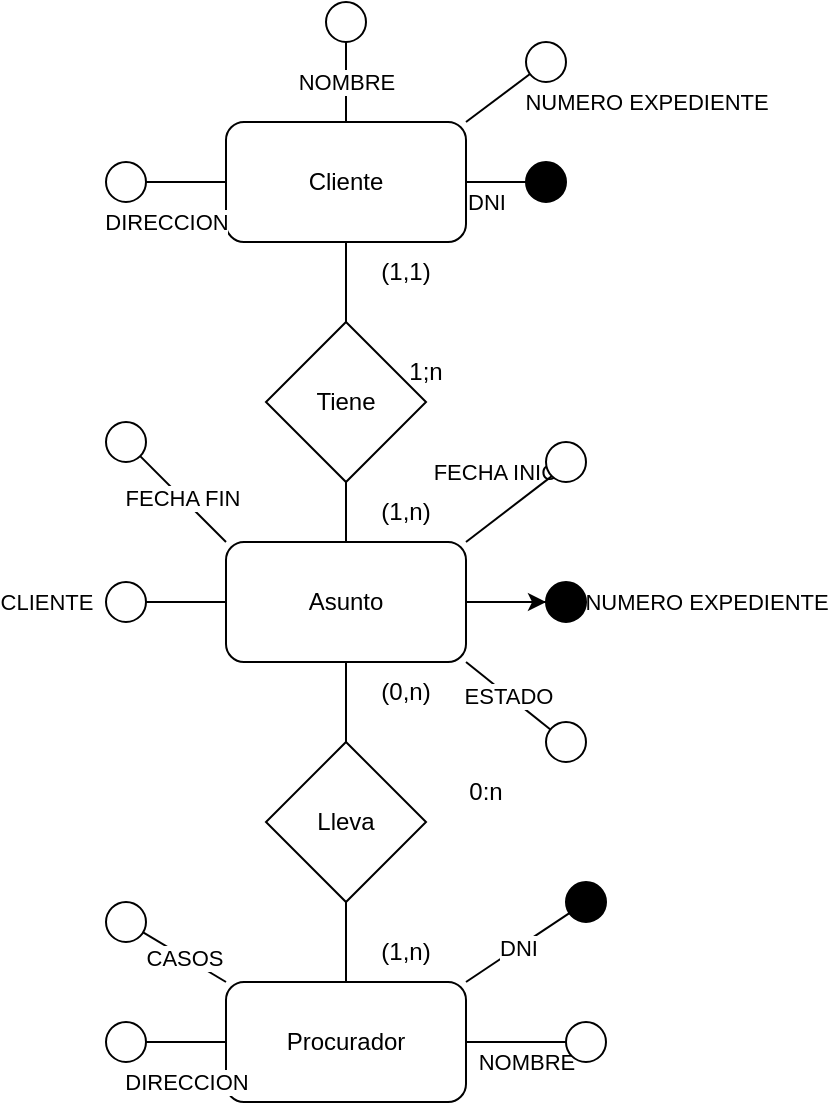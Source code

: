 <mxfile version="24.2.8" type="github" pages="3">
  <diagram id="C5RBs43oDa-KdzZeNtuy" name="Page-1">
    <mxGraphModel dx="1066" dy="656" grid="1" gridSize="10" guides="1" tooltips="1" connect="1" arrows="1" fold="1" page="1" pageScale="1" pageWidth="827" pageHeight="1169" math="0" shadow="0">
      <root>
        <mxCell id="WIyWlLk6GJQsqaUBKTNV-0" />
        <mxCell id="WIyWlLk6GJQsqaUBKTNV-1" parent="WIyWlLk6GJQsqaUBKTNV-0" />
        <mxCell id="yyXQiP9nQJz6_pUHy11R-0" value="Cliente" style="rounded=1;whiteSpace=wrap;html=1;" vertex="1" parent="WIyWlLk6GJQsqaUBKTNV-1">
          <mxGeometry x="160" y="110" width="120" height="60" as="geometry" />
        </mxCell>
        <mxCell id="yyXQiP9nQJz6_pUHy11R-1" value="Procurador" style="rounded=1;whiteSpace=wrap;html=1;" vertex="1" parent="WIyWlLk6GJQsqaUBKTNV-1">
          <mxGeometry x="160" y="540" width="120" height="60" as="geometry" />
        </mxCell>
        <mxCell id="yyXQiP9nQJz6_pUHy11R-36" value="" style="edgeStyle=orthogonalEdgeStyle;rounded=0;orthogonalLoop=1;jettySize=auto;html=1;" edge="1" parent="WIyWlLk6GJQsqaUBKTNV-1" source="yyXQiP9nQJz6_pUHy11R-2" target="yyXQiP9nQJz6_pUHy11R-31">
          <mxGeometry relative="1" as="geometry" />
        </mxCell>
        <mxCell id="yyXQiP9nQJz6_pUHy11R-2" value="Asunto" style="rounded=1;whiteSpace=wrap;html=1;" vertex="1" parent="WIyWlLk6GJQsqaUBKTNV-1">
          <mxGeometry x="160" y="320" width="120" height="60" as="geometry" />
        </mxCell>
        <mxCell id="yyXQiP9nQJz6_pUHy11R-3" value="Tiene" style="rhombus;whiteSpace=wrap;html=1;" vertex="1" parent="WIyWlLk6GJQsqaUBKTNV-1">
          <mxGeometry x="180" y="210" width="80" height="80" as="geometry" />
        </mxCell>
        <mxCell id="yyXQiP9nQJz6_pUHy11R-4" value="Lleva" style="rhombus;whiteSpace=wrap;html=1;" vertex="1" parent="WIyWlLk6GJQsqaUBKTNV-1">
          <mxGeometry x="180" y="420" width="80" height="80" as="geometry" />
        </mxCell>
        <mxCell id="yyXQiP9nQJz6_pUHy11R-5" value="" style="endArrow=none;html=1;rounded=0;exitX=0.5;exitY=0;exitDx=0;exitDy=0;entryX=0.5;entryY=1;entryDx=0;entryDy=0;" edge="1" parent="WIyWlLk6GJQsqaUBKTNV-1" source="yyXQiP9nQJz6_pUHy11R-2" target="yyXQiP9nQJz6_pUHy11R-3">
          <mxGeometry width="50" height="50" relative="1" as="geometry">
            <mxPoint x="370" y="410" as="sourcePoint" />
            <mxPoint x="420" y="360" as="targetPoint" />
          </mxGeometry>
        </mxCell>
        <mxCell id="yyXQiP9nQJz6_pUHy11R-12" value="" style="endArrow=none;html=1;rounded=0;exitX=0.5;exitY=0;exitDx=0;exitDy=0;entryX=0.5;entryY=1;entryDx=0;entryDy=0;" edge="1" parent="WIyWlLk6GJQsqaUBKTNV-1" source="yyXQiP9nQJz6_pUHy11R-1" target="yyXQiP9nQJz6_pUHy11R-4">
          <mxGeometry width="50" height="50" relative="1" as="geometry">
            <mxPoint x="350" y="380" as="sourcePoint" />
            <mxPoint x="400" y="330" as="targetPoint" />
          </mxGeometry>
        </mxCell>
        <mxCell id="yyXQiP9nQJz6_pUHy11R-13" value="" style="endArrow=none;html=1;rounded=0;exitX=0.5;exitY=0;exitDx=0;exitDy=0;entryX=0.5;entryY=1;entryDx=0;entryDy=0;" edge="1" parent="WIyWlLk6GJQsqaUBKTNV-1" source="yyXQiP9nQJz6_pUHy11R-4" target="yyXQiP9nQJz6_pUHy11R-2">
          <mxGeometry width="50" height="50" relative="1" as="geometry">
            <mxPoint x="350" y="380" as="sourcePoint" />
            <mxPoint x="400" y="330" as="targetPoint" />
          </mxGeometry>
        </mxCell>
        <mxCell id="yyXQiP9nQJz6_pUHy11R-14" value="" style="endArrow=none;html=1;rounded=0;exitX=0.5;exitY=0;exitDx=0;exitDy=0;entryX=0.5;entryY=1;entryDx=0;entryDy=0;" edge="1" parent="WIyWlLk6GJQsqaUBKTNV-1" source="yyXQiP9nQJz6_pUHy11R-3" target="yyXQiP9nQJz6_pUHy11R-0">
          <mxGeometry width="50" height="50" relative="1" as="geometry">
            <mxPoint x="350" y="380" as="sourcePoint" />
            <mxPoint x="400" y="330" as="targetPoint" />
          </mxGeometry>
        </mxCell>
        <mxCell id="yyXQiP9nQJz6_pUHy11R-15" value="" style="endArrow=none;html=1;rounded=0;exitX=1;exitY=0.5;exitDx=0;exitDy=0;" edge="1" parent="WIyWlLk6GJQsqaUBKTNV-1" source="yyXQiP9nQJz6_pUHy11R-17">
          <mxGeometry width="50" height="50" relative="1" as="geometry">
            <mxPoint x="350" y="380" as="sourcePoint" />
            <mxPoint x="320" y="140" as="targetPoint" />
          </mxGeometry>
        </mxCell>
        <mxCell id="yyXQiP9nQJz6_pUHy11R-16" value="NOMBRE" style="endArrow=none;html=1;rounded=0;exitX=0.5;exitY=0;exitDx=0;exitDy=0;" edge="1" parent="WIyWlLk6GJQsqaUBKTNV-1" source="yyXQiP9nQJz6_pUHy11R-0">
          <mxGeometry width="50" height="50" relative="1" as="geometry">
            <mxPoint x="350" y="150" as="sourcePoint" />
            <mxPoint x="220" y="70" as="targetPoint" />
          </mxGeometry>
        </mxCell>
        <mxCell id="yyXQiP9nQJz6_pUHy11R-18" value="DNI" style="endArrow=none;html=1;rounded=0;exitX=1;exitY=0.5;exitDx=0;exitDy=0;" edge="1" parent="WIyWlLk6GJQsqaUBKTNV-1" source="yyXQiP9nQJz6_pUHy11R-0" target="yyXQiP9nQJz6_pUHy11R-17">
          <mxGeometry x="-0.333" y="-10" width="50" height="50" relative="1" as="geometry">
            <mxPoint x="280" y="140" as="sourcePoint" />
            <mxPoint x="320" y="140" as="targetPoint" />
            <mxPoint as="offset" />
          </mxGeometry>
        </mxCell>
        <mxCell id="yyXQiP9nQJz6_pUHy11R-17" value="" style="ellipse;whiteSpace=wrap;html=1;fillColor=#000000;" vertex="1" parent="WIyWlLk6GJQsqaUBKTNV-1">
          <mxGeometry x="310" y="130" width="20" height="20" as="geometry" />
        </mxCell>
        <mxCell id="yyXQiP9nQJz6_pUHy11R-22" value="" style="ellipse;whiteSpace=wrap;html=1;aspect=fixed;" vertex="1" parent="WIyWlLk6GJQsqaUBKTNV-1">
          <mxGeometry x="210" y="50" width="20" height="20" as="geometry" />
        </mxCell>
        <mxCell id="yyXQiP9nQJz6_pUHy11R-23" value="DIRECCION" style="endArrow=none;html=1;rounded=0;exitX=0;exitY=0.5;exitDx=0;exitDy=0;" edge="1" parent="WIyWlLk6GJQsqaUBKTNV-1" source="yyXQiP9nQJz6_pUHy11R-0">
          <mxGeometry x="0.5" y="20" width="50" height="50" relative="1" as="geometry">
            <mxPoint x="350" y="150" as="sourcePoint" />
            <mxPoint x="120" y="140" as="targetPoint" />
            <mxPoint as="offset" />
          </mxGeometry>
        </mxCell>
        <mxCell id="yyXQiP9nQJz6_pUHy11R-24" value="" style="ellipse;whiteSpace=wrap;html=1;aspect=fixed;" vertex="1" parent="WIyWlLk6GJQsqaUBKTNV-1">
          <mxGeometry x="100" y="130" width="20" height="20" as="geometry" />
        </mxCell>
        <mxCell id="yyXQiP9nQJz6_pUHy11R-26" value="NUMERO EXPEDIENTE" style="endArrow=none;html=1;rounded=0;exitX=1;exitY=0;exitDx=0;exitDy=0;" edge="1" parent="WIyWlLk6GJQsqaUBKTNV-1" source="yyXQiP9nQJz6_pUHy11R-0">
          <mxGeometry x="1" y="-54" width="50" height="50" relative="1" as="geometry">
            <mxPoint x="350" y="150" as="sourcePoint" />
            <mxPoint x="320" y="80" as="targetPoint" />
            <mxPoint x="18" y="-23" as="offset" />
          </mxGeometry>
        </mxCell>
        <mxCell id="yyXQiP9nQJz6_pUHy11R-27" value="" style="ellipse;whiteSpace=wrap;html=1;aspect=fixed;" vertex="1" parent="WIyWlLk6GJQsqaUBKTNV-1">
          <mxGeometry x="310" y="70" width="20" height="20" as="geometry" />
        </mxCell>
        <mxCell id="yyXQiP9nQJz6_pUHy11R-30" value="NUMERO EXPEDIENTE" style="endArrow=none;html=1;rounded=0;exitX=1;exitY=0.5;exitDx=0;exitDy=0;" edge="1" parent="WIyWlLk6GJQsqaUBKTNV-1" source="yyXQiP9nQJz6_pUHy11R-2">
          <mxGeometry x="1" y="80" width="50" height="50" relative="1" as="geometry">
            <mxPoint x="350" y="400" as="sourcePoint" />
            <mxPoint x="320" y="350" as="targetPoint" />
            <mxPoint x="80" y="80" as="offset" />
          </mxGeometry>
        </mxCell>
        <mxCell id="yyXQiP9nQJz6_pUHy11R-31" value="" style="ellipse;whiteSpace=wrap;html=1;aspect=fixed;fillColor=#000000;" vertex="1" parent="WIyWlLk6GJQsqaUBKTNV-1">
          <mxGeometry x="320" y="340" width="20" height="20" as="geometry" />
        </mxCell>
        <mxCell id="yyXQiP9nQJz6_pUHy11R-35" value="CLIENTE" style="endArrow=none;html=1;rounded=0;exitX=0;exitY=0.5;exitDx=0;exitDy=0;" edge="1" parent="WIyWlLk6GJQsqaUBKTNV-1" source="yyXQiP9nQJz6_pUHy11R-2">
          <mxGeometry x="1" y="50" width="50" height="50" relative="1" as="geometry">
            <mxPoint x="350" y="420" as="sourcePoint" />
            <mxPoint x="120" y="350" as="targetPoint" />
            <mxPoint x="-50" y="-50" as="offset" />
          </mxGeometry>
        </mxCell>
        <mxCell id="yyXQiP9nQJz6_pUHy11R-37" value="" style="ellipse;whiteSpace=wrap;html=1;aspect=fixed;" vertex="1" parent="WIyWlLk6GJQsqaUBKTNV-1">
          <mxGeometry x="100" y="340" width="20" height="20" as="geometry" />
        </mxCell>
        <mxCell id="yyXQiP9nQJz6_pUHy11R-38" value="FECHA INICIO" style="endArrow=none;html=1;rounded=0;exitX=1;exitY=0;exitDx=0;exitDy=0;" edge="1" parent="WIyWlLk6GJQsqaUBKTNV-1" source="yyXQiP9nQJz6_pUHy11R-46">
          <mxGeometry width="50" height="50" relative="1" as="geometry">
            <mxPoint x="350" y="410" as="sourcePoint" />
            <mxPoint x="320" y="280" as="targetPoint" />
          </mxGeometry>
        </mxCell>
        <mxCell id="yyXQiP9nQJz6_pUHy11R-39" value="" style="ellipse;whiteSpace=wrap;html=1;aspect=fixed;" vertex="1" parent="WIyWlLk6GJQsqaUBKTNV-1">
          <mxGeometry x="320" y="270" width="20" height="20" as="geometry" />
        </mxCell>
        <mxCell id="yyXQiP9nQJz6_pUHy11R-40" value="FECHA FIN" style="endArrow=none;html=1;rounded=0;exitX=0;exitY=0;exitDx=0;exitDy=0;" edge="1" parent="WIyWlLk6GJQsqaUBKTNV-1" source="yyXQiP9nQJz6_pUHy11R-2" target="yyXQiP9nQJz6_pUHy11R-41">
          <mxGeometry width="50" height="50" relative="1" as="geometry">
            <mxPoint x="350" y="410" as="sourcePoint" />
            <mxPoint x="120" y="280" as="targetPoint" />
          </mxGeometry>
        </mxCell>
        <mxCell id="yyXQiP9nQJz6_pUHy11R-41" value="" style="ellipse;whiteSpace=wrap;html=1;aspect=fixed;" vertex="1" parent="WIyWlLk6GJQsqaUBKTNV-1">
          <mxGeometry x="100" y="260" width="20" height="20" as="geometry" />
        </mxCell>
        <mxCell id="yyXQiP9nQJz6_pUHy11R-43" value="ESTADO" style="endArrow=none;html=1;rounded=0;exitX=1;exitY=1;exitDx=0;exitDy=0;" edge="1" parent="WIyWlLk6GJQsqaUBKTNV-1" source="yyXQiP9nQJz6_pUHy11R-2" target="yyXQiP9nQJz6_pUHy11R-44">
          <mxGeometry width="50" height="50" relative="1" as="geometry">
            <mxPoint x="350" y="410" as="sourcePoint" />
            <mxPoint x="320" y="410" as="targetPoint" />
          </mxGeometry>
        </mxCell>
        <mxCell id="yyXQiP9nQJz6_pUHy11R-44" value="" style="ellipse;whiteSpace=wrap;html=1;aspect=fixed;" vertex="1" parent="WIyWlLk6GJQsqaUBKTNV-1">
          <mxGeometry x="320" y="410" width="20" height="20" as="geometry" />
        </mxCell>
        <mxCell id="yyXQiP9nQJz6_pUHy11R-45" value="(1,1)" style="text;html=1;align=center;verticalAlign=middle;whiteSpace=wrap;rounded=0;" vertex="1" parent="WIyWlLk6GJQsqaUBKTNV-1">
          <mxGeometry x="220" y="170" width="60" height="30" as="geometry" />
        </mxCell>
        <mxCell id="yyXQiP9nQJz6_pUHy11R-47" value="" style="endArrow=none;html=1;rounded=0;exitX=1;exitY=0;exitDx=0;exitDy=0;" edge="1" parent="WIyWlLk6GJQsqaUBKTNV-1" source="yyXQiP9nQJz6_pUHy11R-2" target="yyXQiP9nQJz6_pUHy11R-46">
          <mxGeometry width="50" height="50" relative="1" as="geometry">
            <mxPoint x="280" y="320" as="sourcePoint" />
            <mxPoint x="320" y="280" as="targetPoint" />
          </mxGeometry>
        </mxCell>
        <mxCell id="yyXQiP9nQJz6_pUHy11R-46" value="(1,n)" style="text;html=1;align=center;verticalAlign=middle;whiteSpace=wrap;rounded=0;" vertex="1" parent="WIyWlLk6GJQsqaUBKTNV-1">
          <mxGeometry x="220" y="290" width="60" height="30" as="geometry" />
        </mxCell>
        <mxCell id="yyXQiP9nQJz6_pUHy11R-48" value="1;n" style="text;html=1;align=center;verticalAlign=middle;whiteSpace=wrap;rounded=0;" vertex="1" parent="WIyWlLk6GJQsqaUBKTNV-1">
          <mxGeometry x="230" y="220" width="60" height="30" as="geometry" />
        </mxCell>
        <mxCell id="yyXQiP9nQJz6_pUHy11R-49" value="(1,n)" style="text;html=1;align=center;verticalAlign=middle;whiteSpace=wrap;rounded=0;" vertex="1" parent="WIyWlLk6GJQsqaUBKTNV-1">
          <mxGeometry x="220" y="510" width="60" height="30" as="geometry" />
        </mxCell>
        <mxCell id="yyXQiP9nQJz6_pUHy11R-50" value="(0,n)" style="text;html=1;align=center;verticalAlign=middle;whiteSpace=wrap;rounded=0;" vertex="1" parent="WIyWlLk6GJQsqaUBKTNV-1">
          <mxGeometry x="220" y="380" width="60" height="30" as="geometry" />
        </mxCell>
        <mxCell id="yyXQiP9nQJz6_pUHy11R-51" value="0:n" style="text;html=1;align=center;verticalAlign=middle;whiteSpace=wrap;rounded=0;" vertex="1" parent="WIyWlLk6GJQsqaUBKTNV-1">
          <mxGeometry x="260" y="430" width="60" height="30" as="geometry" />
        </mxCell>
        <mxCell id="yyXQiP9nQJz6_pUHy11R-52" value="DNI" style="endArrow=none;html=1;rounded=0;exitX=1;exitY=1;exitDx=0;exitDy=0;" edge="1" parent="WIyWlLk6GJQsqaUBKTNV-1" source="yyXQiP9nQJz6_pUHy11R-49" target="yyXQiP9nQJz6_pUHy11R-53">
          <mxGeometry width="50" height="50" relative="1" as="geometry">
            <mxPoint x="350" y="410" as="sourcePoint" />
            <mxPoint x="320" y="520" as="targetPoint" />
          </mxGeometry>
        </mxCell>
        <mxCell id="yyXQiP9nQJz6_pUHy11R-53" value="" style="ellipse;whiteSpace=wrap;html=1;aspect=fixed;fillColor=#000000;" vertex="1" parent="WIyWlLk6GJQsqaUBKTNV-1">
          <mxGeometry x="330" y="490" width="20" height="20" as="geometry" />
        </mxCell>
        <mxCell id="yyXQiP9nQJz6_pUHy11R-54" value="NOMBRE" style="endArrow=none;html=1;rounded=0;exitX=1;exitY=0.5;exitDx=0;exitDy=0;" edge="1" parent="WIyWlLk6GJQsqaUBKTNV-1" source="yyXQiP9nQJz6_pUHy11R-1" target="yyXQiP9nQJz6_pUHy11R-55">
          <mxGeometry x="0.2" y="-10" width="50" height="50" relative="1" as="geometry">
            <mxPoint x="350" y="410" as="sourcePoint" />
            <mxPoint x="340" y="570" as="targetPoint" />
            <mxPoint as="offset" />
          </mxGeometry>
        </mxCell>
        <mxCell id="yyXQiP9nQJz6_pUHy11R-55" value="" style="ellipse;whiteSpace=wrap;html=1;aspect=fixed;" vertex="1" parent="WIyWlLk6GJQsqaUBKTNV-1">
          <mxGeometry x="330" y="560" width="20" height="20" as="geometry" />
        </mxCell>
        <mxCell id="yyXQiP9nQJz6_pUHy11R-56" value="CASOS" style="endArrow=none;html=1;rounded=0;exitX=0;exitY=0;exitDx=0;exitDy=0;" edge="1" parent="WIyWlLk6GJQsqaUBKTNV-1" source="yyXQiP9nQJz6_pUHy11R-1" target="yyXQiP9nQJz6_pUHy11R-57">
          <mxGeometry width="50" height="50" relative="1" as="geometry">
            <mxPoint x="350" y="410" as="sourcePoint" />
            <mxPoint x="120" y="520" as="targetPoint" />
          </mxGeometry>
        </mxCell>
        <mxCell id="yyXQiP9nQJz6_pUHy11R-57" value="" style="ellipse;whiteSpace=wrap;html=1;aspect=fixed;" vertex="1" parent="WIyWlLk6GJQsqaUBKTNV-1">
          <mxGeometry x="100" y="500" width="20" height="20" as="geometry" />
        </mxCell>
        <mxCell id="yyXQiP9nQJz6_pUHy11R-58" value="DIRECCION" style="endArrow=none;html=1;rounded=0;exitX=0;exitY=0.5;exitDx=0;exitDy=0;" edge="1" parent="WIyWlLk6GJQsqaUBKTNV-1" source="yyXQiP9nQJz6_pUHy11R-1" target="yyXQiP9nQJz6_pUHy11R-59">
          <mxGeometry y="20" width="50" height="50" relative="1" as="geometry">
            <mxPoint x="350" y="410" as="sourcePoint" />
            <mxPoint x="120" y="570" as="targetPoint" />
            <mxPoint as="offset" />
          </mxGeometry>
        </mxCell>
        <mxCell id="yyXQiP9nQJz6_pUHy11R-59" value="" style="ellipse;whiteSpace=wrap;html=1;aspect=fixed;" vertex="1" parent="WIyWlLk6GJQsqaUBKTNV-1">
          <mxGeometry x="100" y="560" width="20" height="20" as="geometry" />
        </mxCell>
        <mxCell id="yyXQiP9nQJz6_pUHy11R-60" value="" style="endArrow=none;html=1;rounded=0;exitX=1;exitY=0;exitDx=0;exitDy=0;entryX=0;entryY=1;entryDx=0;entryDy=0;" edge="1" parent="WIyWlLk6GJQsqaUBKTNV-1" source="yyXQiP9nQJz6_pUHy11R-2" target="yyXQiP9nQJz6_pUHy11R-39">
          <mxGeometry width="50" height="50" relative="1" as="geometry">
            <mxPoint x="350" y="410" as="sourcePoint" />
            <mxPoint x="400" y="360" as="targetPoint" />
          </mxGeometry>
        </mxCell>
      </root>
    </mxGraphModel>
  </diagram>
  <diagram id="sv9_62GHuOlJ3HmKLYeH" name="Page-2">
    <mxGraphModel dx="1596" dy="459" grid="1" gridSize="10" guides="1" tooltips="1" connect="1" arrows="1" fold="1" page="1" pageScale="1" pageWidth="850" pageHeight="1100" math="0" shadow="0">
      <root>
        <mxCell id="0" />
        <mxCell id="1" parent="0" />
        <mxCell id="R4gvloyoHYtrTLPY7JpB-6" value="" style="edgeStyle=orthogonalEdgeStyle;rounded=0;orthogonalLoop=1;jettySize=auto;html=1;" edge="1" parent="1" target="R4gvloyoHYtrTLPY7JpB-4">
          <mxGeometry relative="1" as="geometry">
            <mxPoint x="180" y="188" as="sourcePoint" />
          </mxGeometry>
        </mxCell>
        <mxCell id="R4gvloyoHYtrTLPY7JpB-1" value="ZOO" style="rounded=1;whiteSpace=wrap;html=1;" vertex="1" parent="1">
          <mxGeometry x="120" y="130" width="120" height="60" as="geometry" />
        </mxCell>
        <mxCell id="R4gvloyoHYtrTLPY7JpB-8" value="" style="edgeStyle=orthogonalEdgeStyle;rounded=0;orthogonalLoop=1;jettySize=auto;html=1;" edge="1" parent="1" source="R4gvloyoHYtrTLPY7JpB-2" target="R4gvloyoHYtrTLPY7JpB-5">
          <mxGeometry relative="1" as="geometry" />
        </mxCell>
        <mxCell id="R4gvloyoHYtrTLPY7JpB-2" value="ANIMALES" style="rounded=1;whiteSpace=wrap;html=1;" vertex="1" parent="1">
          <mxGeometry x="120" y="408" width="120" height="60" as="geometry" />
        </mxCell>
        <mxCell id="R4gvloyoHYtrTLPY7JpB-3" value="ESPECIES" style="rounded=1;whiteSpace=wrap;html=1;" vertex="1" parent="1">
          <mxGeometry x="120" y="690" width="120" height="60" as="geometry" />
        </mxCell>
        <mxCell id="R4gvloyoHYtrTLPY7JpB-7" value="" style="edgeStyle=orthogonalEdgeStyle;rounded=0;orthogonalLoop=1;jettySize=auto;html=1;" edge="1" parent="1" source="R4gvloyoHYtrTLPY7JpB-4" target="R4gvloyoHYtrTLPY7JpB-2">
          <mxGeometry relative="1" as="geometry" />
        </mxCell>
        <mxCell id="R4gvloyoHYtrTLPY7JpB-4" value="ALBERGA" style="rhombus;whiteSpace=wrap;html=1;" vertex="1" parent="1">
          <mxGeometry x="140" y="258" width="80" height="80" as="geometry" />
        </mxCell>
        <mxCell id="R4gvloyoHYtrTLPY7JpB-9" value="" style="edgeStyle=orthogonalEdgeStyle;rounded=0;orthogonalLoop=1;jettySize=auto;html=1;" edge="1" parent="1" source="R4gvloyoHYtrTLPY7JpB-5">
          <mxGeometry relative="1" as="geometry">
            <mxPoint x="180" y="688" as="targetPoint" />
          </mxGeometry>
        </mxCell>
        <mxCell id="R4gvloyoHYtrTLPY7JpB-5" value="PERTENECEN" style="rhombus;whiteSpace=wrap;html=1;fontSize=10;" vertex="1" parent="1">
          <mxGeometry x="140" y="538" width="80" height="80" as="geometry" />
        </mxCell>
        <mxCell id="R4gvloyoHYtrTLPY7JpB-10" value="NOMBRE" style="endArrow=none;html=1;rounded=0;exitX=1;exitY=0;exitDx=0;exitDy=0;" edge="1" parent="1" source="R4gvloyoHYtrTLPY7JpB-1" target="R4gvloyoHYtrTLPY7JpB-11">
          <mxGeometry width="50" height="50" relative="1" as="geometry">
            <mxPoint x="350" y="230" as="sourcePoint" />
            <mxPoint x="280" y="90" as="targetPoint" />
          </mxGeometry>
        </mxCell>
        <mxCell id="R4gvloyoHYtrTLPY7JpB-11" value="" style="ellipse;whiteSpace=wrap;html=1;aspect=fixed;fillColor=#000000;" vertex="1" parent="1">
          <mxGeometry x="300" y="70" width="20" height="20" as="geometry" />
        </mxCell>
        <mxCell id="R4gvloyoHYtrTLPY7JpB-12" value="CIUDAD" style="endArrow=none;html=1;rounded=0;exitX=1;exitY=0.5;exitDx=0;exitDy=0;" edge="1" parent="1" source="R4gvloyoHYtrTLPY7JpB-1" target="R4gvloyoHYtrTLPY7JpB-13">
          <mxGeometry x="1" y="39" width="50" height="50" relative="1" as="geometry">
            <mxPoint x="350" y="230" as="sourcePoint" />
            <mxPoint x="300" y="160" as="targetPoint" />
            <mxPoint x="39" y="39" as="offset" />
          </mxGeometry>
        </mxCell>
        <mxCell id="R4gvloyoHYtrTLPY7JpB-13" value="" style="ellipse;whiteSpace=wrap;html=1;aspect=fixed;" vertex="1" parent="1">
          <mxGeometry x="281" y="150" width="20" height="20" as="geometry" />
        </mxCell>
        <mxCell id="R4gvloyoHYtrTLPY7JpB-14" value="PAIS" style="endArrow=none;html=1;rounded=0;exitX=0.5;exitY=0;exitDx=0;exitDy=0;" edge="1" parent="1" source="R4gvloyoHYtrTLPY7JpB-1" target="R4gvloyoHYtrTLPY7JpB-15">
          <mxGeometry width="50" height="50" relative="1" as="geometry">
            <mxPoint x="350" y="230" as="sourcePoint" />
            <mxPoint x="180" y="60" as="targetPoint" />
          </mxGeometry>
        </mxCell>
        <mxCell id="R4gvloyoHYtrTLPY7JpB-15" value="" style="ellipse;whiteSpace=wrap;html=1;aspect=fixed;" vertex="1" parent="1">
          <mxGeometry x="170" y="70" width="20" height="20" as="geometry" />
        </mxCell>
        <mxCell id="R4gvloyoHYtrTLPY7JpB-16" value="TAMAÑO m2" style="endArrow=none;html=1;rounded=0;exitX=0;exitY=0;exitDx=0;exitDy=0;" edge="1" parent="1" source="R4gvloyoHYtrTLPY7JpB-1" target="R4gvloyoHYtrTLPY7JpB-17">
          <mxGeometry width="50" height="50" relative="1" as="geometry">
            <mxPoint x="350" y="230" as="sourcePoint" />
            <mxPoint x="80" y="100" as="targetPoint" />
          </mxGeometry>
        </mxCell>
        <mxCell id="R4gvloyoHYtrTLPY7JpB-17" value="" style="ellipse;whiteSpace=wrap;html=1;aspect=fixed;" vertex="1" parent="1">
          <mxGeometry x="30" y="70" width="20" height="20" as="geometry" />
        </mxCell>
        <mxCell id="R4gvloyoHYtrTLPY7JpB-18" value="PRESUPUESTO" style="endArrow=none;html=1;rounded=0;exitX=0;exitY=0.5;exitDx=0;exitDy=0;" edge="1" parent="1" source="R4gvloyoHYtrTLPY7JpB-1" target="R4gvloyoHYtrTLPY7JpB-19">
          <mxGeometry x="1" y="60" width="50" height="50" relative="1" as="geometry">
            <mxPoint x="350" y="230" as="sourcePoint" />
            <mxPoint x="70" y="160" as="targetPoint" />
            <mxPoint x="-60" y="-60" as="offset" />
          </mxGeometry>
        </mxCell>
        <mxCell id="R4gvloyoHYtrTLPY7JpB-19" value="" style="ellipse;whiteSpace=wrap;html=1;aspect=fixed;" vertex="1" parent="1">
          <mxGeometry x="60" y="150" width="20" height="20" as="geometry" />
        </mxCell>
        <mxCell id="R4gvloyoHYtrTLPY7JpB-20" value="NOMBRE VULGAR&amp;nbsp;" style="endArrow=none;html=1;rounded=0;exitX=1;exitY=0.5;exitDx=0;exitDy=0;" edge="1" parent="1" source="R4gvloyoHYtrTLPY7JpB-3" target="R4gvloyoHYtrTLPY7JpB-21">
          <mxGeometry x="1" y="70" width="50" height="50" relative="1" as="geometry">
            <mxPoint x="310" y="630" as="sourcePoint" />
            <mxPoint x="290" y="720" as="targetPoint" />
            <mxPoint x="70" y="70" as="offset" />
          </mxGeometry>
        </mxCell>
        <mxCell id="R4gvloyoHYtrTLPY7JpB-21" value="" style="ellipse;whiteSpace=wrap;html=1;aspect=fixed;" vertex="1" parent="1">
          <mxGeometry x="280" y="710" width="20" height="20" as="geometry" />
        </mxCell>
        <mxCell id="R4gvloyoHYtrTLPY7JpB-22" value="NOMBRE CIENTIFICO" style="endArrow=none;html=1;rounded=0;exitX=1;exitY=0;exitDx=0;exitDy=0;" edge="1" parent="1" source="R4gvloyoHYtrTLPY7JpB-3" target="R4gvloyoHYtrTLPY7JpB-23">
          <mxGeometry width="50" height="50" relative="1" as="geometry">
            <mxPoint x="280" y="710" as="sourcePoint" />
            <mxPoint x="280" y="660" as="targetPoint" />
          </mxGeometry>
        </mxCell>
        <mxCell id="R4gvloyoHYtrTLPY7JpB-23" value="" style="ellipse;whiteSpace=wrap;html=1;aspect=fixed;fillColor=#000000;" vertex="1" parent="1">
          <mxGeometry x="300" y="630" width="20" height="20" as="geometry" />
        </mxCell>
        <mxCell id="R4gvloyoHYtrTLPY7JpB-25" value="FAMILIA A LA QUE PERTENECE" style="endArrow=none;html=1;rounded=0;exitX=0;exitY=0.5;exitDx=0;exitDy=0;" edge="1" parent="1" source="R4gvloyoHYtrTLPY7JpB-3" target="R4gvloyoHYtrTLPY7JpB-26">
          <mxGeometry x="1" y="100" width="50" height="50" relative="1" as="geometry">
            <mxPoint x="280" y="710" as="sourcePoint" />
            <mxPoint x="70" y="720" as="targetPoint" />
            <mxPoint x="-100" y="-100" as="offset" />
          </mxGeometry>
        </mxCell>
        <mxCell id="R4gvloyoHYtrTLPY7JpB-26" value="" style="ellipse;whiteSpace=wrap;html=1;aspect=fixed;" vertex="1" parent="1">
          <mxGeometry x="60" y="710" width="20" height="20" as="geometry" />
        </mxCell>
        <mxCell id="R4gvloyoHYtrTLPY7JpB-27" value="PELIGRO DE EXTINCION" style="endArrow=none;html=1;rounded=0;exitX=0;exitY=0;exitDx=0;exitDy=0;" edge="1" parent="1" source="R4gvloyoHYtrTLPY7JpB-3" target="R4gvloyoHYtrTLPY7JpB-28">
          <mxGeometry width="50" height="50" relative="1" as="geometry">
            <mxPoint x="270" y="710" as="sourcePoint" />
            <mxPoint x="70" y="650" as="targetPoint" />
          </mxGeometry>
        </mxCell>
        <mxCell id="R4gvloyoHYtrTLPY7JpB-28" value="" style="ellipse;whiteSpace=wrap;html=1;aspect=fixed;" vertex="1" parent="1">
          <mxGeometry x="40" y="630" width="20" height="20" as="geometry" />
        </mxCell>
        <mxCell id="R4gvloyoHYtrTLPY7JpB-29" value="NUMERO DE IDENTIFICACION" style="endArrow=none;html=1;rounded=0;exitX=1;exitY=0.5;exitDx=0;exitDy=0;" edge="1" parent="1" source="R4gvloyoHYtrTLPY7JpB-2" target="R4gvloyoHYtrTLPY7JpB-30">
          <mxGeometry x="1" y="100" width="50" height="50" relative="1" as="geometry">
            <mxPoint x="270" y="500" as="sourcePoint" />
            <mxPoint x="310" y="438" as="targetPoint" />
            <mxPoint x="100" y="100" as="offset" />
          </mxGeometry>
        </mxCell>
        <mxCell id="R4gvloyoHYtrTLPY7JpB-30" value="" style="ellipse;whiteSpace=wrap;html=1;aspect=fixed;fillColor=#000000;" vertex="1" parent="1">
          <mxGeometry x="281" y="429" width="18" height="18" as="geometry" />
        </mxCell>
        <mxCell id="R4gvloyoHYtrTLPY7JpB-31" value="SEXO" style="endArrow=none;html=1;rounded=0;exitX=1;exitY=0;exitDx=0;exitDy=0;" edge="1" parent="1" source="R4gvloyoHYtrTLPY7JpB-2" target="R4gvloyoHYtrTLPY7JpB-32">
          <mxGeometry width="50" height="50" relative="1" as="geometry">
            <mxPoint x="270" y="500" as="sourcePoint" />
            <mxPoint x="280" y="380" as="targetPoint" />
          </mxGeometry>
        </mxCell>
        <mxCell id="R4gvloyoHYtrTLPY7JpB-32" value="" style="ellipse;whiteSpace=wrap;html=1;aspect=fixed;" vertex="1" parent="1">
          <mxGeometry x="299" y="350" width="20" height="20" as="geometry" />
        </mxCell>
        <mxCell id="R4gvloyoHYtrTLPY7JpB-33" value="AÑO DE NACIMIENTO" style="endArrow=none;html=1;rounded=0;exitX=1;exitY=1;exitDx=0;exitDy=0;" edge="1" parent="1" source="R4gvloyoHYtrTLPY7JpB-2" target="R4gvloyoHYtrTLPY7JpB-34">
          <mxGeometry width="50" height="50" relative="1" as="geometry">
            <mxPoint x="270" y="520" as="sourcePoint" />
            <mxPoint x="280" y="500" as="targetPoint" />
          </mxGeometry>
        </mxCell>
        <mxCell id="R4gvloyoHYtrTLPY7JpB-34" value="" style="ellipse;whiteSpace=wrap;html=1;aspect=fixed;" vertex="1" parent="1">
          <mxGeometry x="299" y="510" width="20" height="20" as="geometry" />
        </mxCell>
        <mxCell id="R4gvloyoHYtrTLPY7JpB-35" value="ESPECIE" style="endArrow=none;html=1;rounded=0;exitX=0;exitY=0.5;exitDx=0;exitDy=0;" edge="1" parent="1" source="R4gvloyoHYtrTLPY7JpB-2" target="R4gvloyoHYtrTLPY7JpB-36">
          <mxGeometry x="1" y="50" width="50" height="50" relative="1" as="geometry">
            <mxPoint x="270" y="520" as="sourcePoint" />
            <mxPoint x="80" y="438" as="targetPoint" />
            <mxPoint x="-51" y="-49" as="offset" />
          </mxGeometry>
        </mxCell>
        <mxCell id="R4gvloyoHYtrTLPY7JpB-36" value="" style="ellipse;whiteSpace=wrap;html=1;aspect=fixed;" vertex="1" parent="1">
          <mxGeometry x="60" y="429" width="20" height="20" as="geometry" />
        </mxCell>
        <mxCell id="R4gvloyoHYtrTLPY7JpB-37" value="PAIS DE ORIGEN" style="endArrow=none;html=1;rounded=0;exitX=0;exitY=0;exitDx=0;exitDy=0;" edge="1" parent="1" source="R4gvloyoHYtrTLPY7JpB-2" target="R4gvloyoHYtrTLPY7JpB-38">
          <mxGeometry width="50" height="50" relative="1" as="geometry">
            <mxPoint x="270" y="520" as="sourcePoint" />
            <mxPoint x="80" y="390" as="targetPoint" />
          </mxGeometry>
        </mxCell>
        <mxCell id="R4gvloyoHYtrTLPY7JpB-38" value="" style="ellipse;whiteSpace=wrap;html=1;aspect=fixed;" vertex="1" parent="1">
          <mxGeometry x="40" y="350" width="20" height="20" as="geometry" />
        </mxCell>
        <mxCell id="R4gvloyoHYtrTLPY7JpB-39" value="CONTINENTE" style="endArrow=none;html=1;rounded=0;exitX=0;exitY=1;exitDx=0;exitDy=0;" edge="1" parent="1" source="R4gvloyoHYtrTLPY7JpB-2" target="R4gvloyoHYtrTLPY7JpB-40">
          <mxGeometry width="50" height="50" relative="1" as="geometry">
            <mxPoint x="270" y="520" as="sourcePoint" />
            <mxPoint x="80" y="490" as="targetPoint" />
          </mxGeometry>
        </mxCell>
        <mxCell id="R4gvloyoHYtrTLPY7JpB-40" value="" style="ellipse;whiteSpace=wrap;html=1;aspect=fixed;" vertex="1" parent="1">
          <mxGeometry x="40" y="510" width="20" height="20" as="geometry" />
        </mxCell>
        <mxCell id="R4gvloyoHYtrTLPY7JpB-43" value="(1,1)" style="text;html=1;align=center;verticalAlign=middle;whiteSpace=wrap;rounded=0;" vertex="1" parent="1">
          <mxGeometry x="180" y="190" width="60" height="30" as="geometry" />
        </mxCell>
        <mxCell id="R4gvloyoHYtrTLPY7JpB-44" value="(0,n)" style="text;html=1;align=center;verticalAlign=middle;whiteSpace=wrap;rounded=0;" vertex="1" parent="1">
          <mxGeometry x="180" y="378" width="60" height="30" as="geometry" />
        </mxCell>
        <mxCell id="R4gvloyoHYtrTLPY7JpB-45" value="1:n" style="text;html=1;align=center;verticalAlign=middle;whiteSpace=wrap;rounded=0;" vertex="1" parent="1">
          <mxGeometry x="200" y="283" width="60" height="30" as="geometry" />
        </mxCell>
        <mxCell id="R4gvloyoHYtrTLPY7JpB-46" value="(1,n)" style="text;html=1;align=center;verticalAlign=middle;whiteSpace=wrap;rounded=0;" vertex="1" parent="1">
          <mxGeometry x="130" y="460" width="60" height="30" as="geometry" />
        </mxCell>
        <mxCell id="R4gvloyoHYtrTLPY7JpB-47" value="(1,1)" style="text;html=1;align=center;verticalAlign=middle;whiteSpace=wrap;rounded=0;" vertex="1" parent="1">
          <mxGeometry x="170" y="670" width="60" height="30" as="geometry" />
        </mxCell>
        <mxCell id="R4gvloyoHYtrTLPY7JpB-48" value="n:1" style="text;html=1;align=center;verticalAlign=middle;whiteSpace=wrap;rounded=0;" vertex="1" parent="1">
          <mxGeometry x="200" y="563" width="60" height="30" as="geometry" />
        </mxCell>
      </root>
    </mxGraphModel>
  </diagram>
  <diagram id="FUKYEXMm1r_z-WLskkBR" name="Page-3">
    <mxGraphModel dx="878" dy="540" grid="1" gridSize="10" guides="1" tooltips="1" connect="1" arrows="1" fold="1" page="1" pageScale="1" pageWidth="850" pageHeight="1100" math="0" shadow="0">
      <root>
        <mxCell id="0" />
        <mxCell id="1" parent="0" />
        <mxCell id="aFigE6eAlotN6UpIM-Zu-6" value="" style="edgeStyle=orthogonalEdgeStyle;rounded=0;orthogonalLoop=1;jettySize=auto;html=1;" edge="1" parent="1" source="aFigE6eAlotN6UpIM-Zu-1" target="aFigE6eAlotN6UpIM-Zu-4">
          <mxGeometry relative="1" as="geometry" />
        </mxCell>
        <mxCell id="aFigE6eAlotN6UpIM-Zu-1" value="SOCIO" style="rounded=1;whiteSpace=wrap;html=1;" vertex="1" parent="1">
          <mxGeometry x="160" y="60" width="120" height="60" as="geometry" />
        </mxCell>
        <mxCell id="aFigE6eAlotN6UpIM-Zu-2" value="BARCO" style="rounded=1;whiteSpace=wrap;html=1;" vertex="1" parent="1">
          <mxGeometry x="160" y="300" width="120" height="60" as="geometry" />
        </mxCell>
        <mxCell id="aFigE6eAlotN6UpIM-Zu-8" value="" style="edgeStyle=orthogonalEdgeStyle;rounded=0;orthogonalLoop=1;jettySize=auto;html=1;" edge="1" parent="1" source="aFigE6eAlotN6UpIM-Zu-3" target="aFigE6eAlotN6UpIM-Zu-5">
          <mxGeometry relative="1" as="geometry" />
        </mxCell>
        <mxCell id="aFigE6eAlotN6UpIM-Zu-3" value="PATRON" style="rounded=1;whiteSpace=wrap;html=1;" vertex="1" parent="1">
          <mxGeometry x="600" y="540" width="120" height="60" as="geometry" />
        </mxCell>
        <mxCell id="aFigE6eAlotN6UpIM-Zu-7" value="" style="edgeStyle=orthogonalEdgeStyle;rounded=0;orthogonalLoop=1;jettySize=auto;html=1;" edge="1" parent="1" source="aFigE6eAlotN6UpIM-Zu-4" target="aFigE6eAlotN6UpIM-Zu-2">
          <mxGeometry relative="1" as="geometry" />
        </mxCell>
        <mxCell id="aFigE6eAlotN6UpIM-Zu-4" value="POSEE" style="rhombus;whiteSpace=wrap;html=1;" vertex="1" parent="1">
          <mxGeometry x="185" y="170" width="70" height="60" as="geometry" />
        </mxCell>
        <mxCell id="aFigE6eAlotN6UpIM-Zu-9" value="" style="edgeStyle=orthogonalEdgeStyle;rounded=0;orthogonalLoop=1;jettySize=auto;html=1;entryX=0.5;entryY=1;entryDx=0;entryDy=0;" edge="1" parent="1" source="aFigE6eAlotN6UpIM-Zu-5" target="aFigE6eAlotN6UpIM-Zu-44">
          <mxGeometry relative="1" as="geometry" />
        </mxCell>
        <mxCell id="aFigE6eAlotN6UpIM-Zu-5" value="LLEVA" style="rhombus;whiteSpace=wrap;html=1;" vertex="1" parent="1">
          <mxGeometry x="630" y="410" width="60" height="60" as="geometry" />
        </mxCell>
        <mxCell id="aFigE6eAlotN6UpIM-Zu-10" value="NR. SOCIO" style="endArrow=none;html=1;rounded=0;exitX=1;exitY=0.5;exitDx=0;exitDy=0;" edge="1" parent="1" source="aFigE6eAlotN6UpIM-Zu-1" target="aFigE6eAlotN6UpIM-Zu-11">
          <mxGeometry x="1" y="50" width="50" height="50" relative="1" as="geometry">
            <mxPoint x="360" y="120" as="sourcePoint" />
            <mxPoint x="330" y="70" as="targetPoint" />
            <mxPoint x="50" y="50" as="offset" />
          </mxGeometry>
        </mxCell>
        <mxCell id="aFigE6eAlotN6UpIM-Zu-11" value="" style="ellipse;whiteSpace=wrap;html=1;aspect=fixed;fillColor=#000000;" vertex="1" parent="1">
          <mxGeometry x="320" y="80" width="20" height="20" as="geometry" />
        </mxCell>
        <mxCell id="aFigE6eAlotN6UpIM-Zu-12" value="FECHA DE NACIMIENTO" style="endArrow=none;html=1;rounded=0;exitX=1;exitY=1;exitDx=0;exitDy=0;" edge="1" parent="1" source="aFigE6eAlotN6UpIM-Zu-1" target="aFigE6eAlotN6UpIM-Zu-14">
          <mxGeometry width="50" height="50" relative="1" as="geometry">
            <mxPoint x="360" y="120" as="sourcePoint" />
            <mxPoint x="360" y="160" as="targetPoint" />
          </mxGeometry>
        </mxCell>
        <mxCell id="aFigE6eAlotN6UpIM-Zu-14" value="" style="ellipse;whiteSpace=wrap;html=1;aspect=fixed;" vertex="1" parent="1">
          <mxGeometry x="350" y="150" width="20" height="20" as="geometry" />
        </mxCell>
        <mxCell id="aFigE6eAlotN6UpIM-Zu-15" value="DOMICILIO" style="endArrow=none;html=1;rounded=0;exitX=0;exitY=1;exitDx=0;exitDy=0;" edge="1" parent="1" source="aFigE6eAlotN6UpIM-Zu-1" target="aFigE6eAlotN6UpIM-Zu-16">
          <mxGeometry width="50" height="50" relative="1" as="geometry">
            <mxPoint x="190" y="220" as="sourcePoint" />
            <mxPoint x="80" y="160" as="targetPoint" />
          </mxGeometry>
        </mxCell>
        <mxCell id="aFigE6eAlotN6UpIM-Zu-16" value="" style="ellipse;whiteSpace=wrap;html=1;aspect=fixed;" vertex="1" parent="1">
          <mxGeometry x="70" y="150" width="20" height="20" as="geometry" />
        </mxCell>
        <mxCell id="aFigE6eAlotN6UpIM-Zu-17" value="DNI" style="endArrow=none;html=1;rounded=0;exitX=0;exitY=0.5;exitDx=0;exitDy=0;" edge="1" parent="1" source="aFigE6eAlotN6UpIM-Zu-1" target="aFigE6eAlotN6UpIM-Zu-18">
          <mxGeometry x="1" y="30" width="50" height="50" relative="1" as="geometry">
            <mxPoint x="190" y="220" as="sourcePoint" />
            <mxPoint x="120" y="90" as="targetPoint" />
            <mxPoint x="-30" y="-30" as="offset" />
          </mxGeometry>
        </mxCell>
        <mxCell id="aFigE6eAlotN6UpIM-Zu-18" value="" style="ellipse;whiteSpace=wrap;html=1;aspect=fixed;" vertex="1" parent="1">
          <mxGeometry x="100" y="80" width="20" height="20" as="geometry" />
        </mxCell>
        <mxCell id="aFigE6eAlotN6UpIM-Zu-19" value="NOMBRE" style="endArrow=none;html=1;rounded=0;exitX=0;exitY=0;exitDx=0;exitDy=0;" edge="1" parent="1" source="aFigE6eAlotN6UpIM-Zu-1" target="aFigE6eAlotN6UpIM-Zu-20">
          <mxGeometry width="50" height="50" relative="1" as="geometry">
            <mxPoint x="190" y="220" as="sourcePoint" />
            <mxPoint x="100" y="30" as="targetPoint" />
          </mxGeometry>
        </mxCell>
        <mxCell id="aFigE6eAlotN6UpIM-Zu-20" value="" style="ellipse;whiteSpace=wrap;html=1;aspect=fixed;" vertex="1" parent="1">
          <mxGeometry x="70" y="10" width="20" height="20" as="geometry" />
        </mxCell>
        <mxCell id="aFigE6eAlotN6UpIM-Zu-21" value="APELLIDOS" style="endArrow=none;html=1;rounded=0;exitX=1;exitY=0;exitDx=0;exitDy=0;" edge="1" parent="1" source="aFigE6eAlotN6UpIM-Zu-1" target="aFigE6eAlotN6UpIM-Zu-23">
          <mxGeometry width="50" height="50" relative="1" as="geometry">
            <mxPoint x="190" y="220" as="sourcePoint" />
            <mxPoint x="360" y="20" as="targetPoint" />
          </mxGeometry>
        </mxCell>
        <mxCell id="aFigE6eAlotN6UpIM-Zu-23" value="" style="ellipse;whiteSpace=wrap;html=1;aspect=fixed;" vertex="1" parent="1">
          <mxGeometry x="350" y="10" width="20" height="20" as="geometry" />
        </mxCell>
        <mxCell id="aFigE6eAlotN6UpIM-Zu-24" value="NOMBRE PROPIETARIO" style="endArrow=none;html=1;rounded=0;exitX=1;exitY=0;exitDx=0;exitDy=0;" edge="1" parent="1" source="aFigE6eAlotN6UpIM-Zu-2" target="aFigE6eAlotN6UpIM-Zu-25">
          <mxGeometry width="50" height="50" relative="1" as="geometry">
            <mxPoint x="190" y="360" as="sourcePoint" />
            <mxPoint x="360" y="260" as="targetPoint" />
          </mxGeometry>
        </mxCell>
        <mxCell id="aFigE6eAlotN6UpIM-Zu-25" value="" style="ellipse;whiteSpace=wrap;html=1;aspect=fixed;" vertex="1" parent="1">
          <mxGeometry x="350" y="250" width="20" height="20" as="geometry" />
        </mxCell>
        <mxCell id="aFigE6eAlotN6UpIM-Zu-26" value="MATRICULA" style="endArrow=none;html=1;rounded=0;exitX=1;exitY=1;exitDx=0;exitDy=0;" edge="1" parent="1" source="aFigE6eAlotN6UpIM-Zu-2" target="aFigE6eAlotN6UpIM-Zu-27">
          <mxGeometry x="-0.099" y="-4" width="50" height="50" relative="1" as="geometry">
            <mxPoint x="190" y="360" as="sourcePoint" />
            <mxPoint x="330" y="330" as="targetPoint" />
            <mxPoint y="1" as="offset" />
          </mxGeometry>
        </mxCell>
        <mxCell id="aFigE6eAlotN6UpIM-Zu-27" value="" style="ellipse;whiteSpace=wrap;html=1;aspect=fixed;fillColor=#000000;" vertex="1" parent="1">
          <mxGeometry x="350" y="390" width="20" height="20" as="geometry" />
        </mxCell>
        <mxCell id="aFigE6eAlotN6UpIM-Zu-29" value="NOMBRE" style="endArrow=none;html=1;rounded=0;exitX=0;exitY=0.5;exitDx=0;exitDy=0;" edge="1" parent="1" source="aFigE6eAlotN6UpIM-Zu-2" target="aFigE6eAlotN6UpIM-Zu-30">
          <mxGeometry x="1" y="50" width="50" height="50" relative="1" as="geometry">
            <mxPoint x="190" y="360" as="sourcePoint" />
            <mxPoint x="110" y="330" as="targetPoint" />
            <mxPoint x="-50" y="-50" as="offset" />
          </mxGeometry>
        </mxCell>
        <mxCell id="aFigE6eAlotN6UpIM-Zu-30" value="" style="ellipse;whiteSpace=wrap;html=1;aspect=fixed;" vertex="1" parent="1">
          <mxGeometry x="100" y="320" width="20" height="20" as="geometry" />
        </mxCell>
        <mxCell id="aFigE6eAlotN6UpIM-Zu-31" value="NUMERO DEL AMARRE" style="endArrow=none;html=1;rounded=0;exitX=0;exitY=0;exitDx=0;exitDy=0;" edge="1" parent="1" source="aFigE6eAlotN6UpIM-Zu-2" target="aFigE6eAlotN6UpIM-Zu-32">
          <mxGeometry width="50" height="50" relative="1" as="geometry">
            <mxPoint x="190" y="360" as="sourcePoint" />
            <mxPoint x="80" y="260" as="targetPoint" />
          </mxGeometry>
        </mxCell>
        <mxCell id="aFigE6eAlotN6UpIM-Zu-32" value="" style="ellipse;whiteSpace=wrap;html=1;aspect=fixed;" vertex="1" parent="1">
          <mxGeometry x="70" y="250" width="20" height="20" as="geometry" />
        </mxCell>
        <mxCell id="aFigE6eAlotN6UpIM-Zu-33" value="CUOTA" style="endArrow=none;html=1;rounded=0;exitX=0;exitY=1;exitDx=0;exitDy=0;" edge="1" parent="1" source="aFigE6eAlotN6UpIM-Zu-2" target="aFigE6eAlotN6UpIM-Zu-34">
          <mxGeometry width="50" height="50" relative="1" as="geometry">
            <mxPoint x="190" y="360" as="sourcePoint" />
            <mxPoint x="80" y="400" as="targetPoint" />
          </mxGeometry>
        </mxCell>
        <mxCell id="aFigE6eAlotN6UpIM-Zu-34" value="" style="ellipse;whiteSpace=wrap;html=1;aspect=fixed;" vertex="1" parent="1">
          <mxGeometry x="70" y="390" width="20" height="20" as="geometry" />
        </mxCell>
        <mxCell id="aFigE6eAlotN6UpIM-Zu-35" value="" style="endArrow=none;html=1;rounded=0;exitX=1;exitY=0;exitDx=0;exitDy=0;" edge="1" parent="1" source="aFigE6eAlotN6UpIM-Zu-3" target="aFigE6eAlotN6UpIM-Zu-36">
          <mxGeometry width="50" height="50" relative="1" as="geometry">
            <mxPoint x="630" y="600" as="sourcePoint" />
            <mxPoint x="800" y="500" as="targetPoint" />
          </mxGeometry>
        </mxCell>
        <mxCell id="aFigE6eAlotN6UpIM-Zu-42" value="NOMBRE" style="edgeLabel;html=1;align=center;verticalAlign=middle;resizable=0;points=[];" vertex="1" connectable="0" parent="aFigE6eAlotN6UpIM-Zu-35">
          <mxGeometry x="-0.489" y="3" relative="1" as="geometry">
            <mxPoint as="offset" />
          </mxGeometry>
        </mxCell>
        <mxCell id="aFigE6eAlotN6UpIM-Zu-36" value="" style="ellipse;whiteSpace=wrap;html=1;aspect=fixed;" vertex="1" parent="1">
          <mxGeometry x="790" y="490" width="20" height="20" as="geometry" />
        </mxCell>
        <mxCell id="aFigE6eAlotN6UpIM-Zu-37" value="DNI" style="endArrow=none;html=1;rounded=0;exitX=1;exitY=0.5;exitDx=0;exitDy=0;" edge="1" parent="1" source="aFigE6eAlotN6UpIM-Zu-3" target="aFigE6eAlotN6UpIM-Zu-38">
          <mxGeometry x="1" y="30" width="50" height="50" relative="1" as="geometry">
            <mxPoint x="630" y="600" as="sourcePoint" />
            <mxPoint x="800" y="570" as="targetPoint" />
            <mxPoint x="30" y="30" as="offset" />
          </mxGeometry>
        </mxCell>
        <mxCell id="aFigE6eAlotN6UpIM-Zu-38" value="" style="ellipse;whiteSpace=wrap;html=1;aspect=fixed;fillColor=#000000;" vertex="1" parent="1">
          <mxGeometry x="760" y="560" width="20" height="20" as="geometry" />
        </mxCell>
        <mxCell id="aFigE6eAlotN6UpIM-Zu-40" value="APELLIDOS" style="endArrow=none;html=1;rounded=0;exitX=1;exitY=1;exitDx=0;exitDy=0;" edge="1" parent="1" source="aFigE6eAlotN6UpIM-Zu-3" target="aFigE6eAlotN6UpIM-Zu-41">
          <mxGeometry width="50" height="50" relative="1" as="geometry">
            <mxPoint x="670" y="590" as="sourcePoint" />
            <mxPoint x="800" y="640" as="targetPoint" />
          </mxGeometry>
        </mxCell>
        <mxCell id="aFigE6eAlotN6UpIM-Zu-41" value="" style="ellipse;whiteSpace=wrap;html=1;aspect=fixed;" vertex="1" parent="1">
          <mxGeometry x="790" y="630" width="20" height="20" as="geometry" />
        </mxCell>
        <mxCell id="aFigE6eAlotN6UpIM-Zu-43" value="REALIZA" style="rhombus;whiteSpace=wrap;html=1;" vertex="1" parent="1">
          <mxGeometry x="425" y="300" width="60" height="60" as="geometry" />
        </mxCell>
        <mxCell id="aFigE6eAlotN6UpIM-Zu-44" value="SALIDAS" style="rounded=1;whiteSpace=wrap;html=1;" vertex="1" parent="1">
          <mxGeometry x="600" y="300" width="120" height="60" as="geometry" />
        </mxCell>
        <mxCell id="aFigE6eAlotN6UpIM-Zu-45" value="" style="endArrow=classic;html=1;rounded=0;exitX=1;exitY=0.5;exitDx=0;exitDy=0;entryX=0;entryY=0.5;entryDx=0;entryDy=0;" edge="1" parent="1" source="aFigE6eAlotN6UpIM-Zu-2" target="aFigE6eAlotN6UpIM-Zu-43">
          <mxGeometry width="50" height="50" relative="1" as="geometry">
            <mxPoint x="280" y="370" as="sourcePoint" />
            <mxPoint x="330" y="320" as="targetPoint" />
          </mxGeometry>
        </mxCell>
        <mxCell id="aFigE6eAlotN6UpIM-Zu-48" value="" style="endArrow=classic;html=1;rounded=0;exitX=1;exitY=0.5;exitDx=0;exitDy=0;entryX=0;entryY=0.5;entryDx=0;entryDy=0;" edge="1" parent="1" source="aFigE6eAlotN6UpIM-Zu-43" target="aFigE6eAlotN6UpIM-Zu-44">
          <mxGeometry width="50" height="50" relative="1" as="geometry">
            <mxPoint x="280" y="370" as="sourcePoint" />
            <mxPoint x="330" y="320" as="targetPoint" />
          </mxGeometry>
        </mxCell>
        <mxCell id="aFigE6eAlotN6UpIM-Zu-50" value="FECHA DE NACIMIENTO" style="endArrow=none;html=1;rounded=0;entryX=0;entryY=0.5;entryDx=0;entryDy=0;" edge="1" parent="1" source="aFigE6eAlotN6UpIM-Zu-51" target="aFigE6eAlotN6UpIM-Zu-3">
          <mxGeometry x="-1" y="-90" width="50" height="50" relative="1" as="geometry">
            <mxPoint x="550" y="570" as="sourcePoint" />
            <mxPoint x="610" y="550" as="targetPoint" />
            <mxPoint x="-90" y="-90" as="offset" />
          </mxGeometry>
        </mxCell>
        <mxCell id="aFigE6eAlotN6UpIM-Zu-52" value="" style="endArrow=none;html=1;rounded=0;entryX=0;entryY=0.5;entryDx=0;entryDy=0;" edge="1" parent="1" target="aFigE6eAlotN6UpIM-Zu-51">
          <mxGeometry width="50" height="50" relative="1" as="geometry">
            <mxPoint x="550" y="570" as="sourcePoint" />
            <mxPoint x="600" y="570" as="targetPoint" />
          </mxGeometry>
        </mxCell>
        <mxCell id="aFigE6eAlotN6UpIM-Zu-51" value="" style="ellipse;whiteSpace=wrap;html=1;aspect=fixed;" vertex="1" parent="1">
          <mxGeometry x="540" y="560" width="20" height="20" as="geometry" />
        </mxCell>
        <mxCell id="aFigE6eAlotN6UpIM-Zu-53" value="DOMICILIO" style="endArrow=none;html=1;rounded=0;exitX=0;exitY=0;exitDx=0;exitDy=0;" edge="1" parent="1" source="aFigE6eAlotN6UpIM-Zu-3" target="aFigE6eAlotN6UpIM-Zu-54">
          <mxGeometry width="50" height="50" relative="1" as="geometry">
            <mxPoint x="560" y="600" as="sourcePoint" />
            <mxPoint x="520" y="500" as="targetPoint" />
          </mxGeometry>
        </mxCell>
        <mxCell id="aFigE6eAlotN6UpIM-Zu-54" value="" style="ellipse;whiteSpace=wrap;html=1;aspect=fixed;" vertex="1" parent="1">
          <mxGeometry x="510" y="490" width="20" height="20" as="geometry" />
        </mxCell>
        <mxCell id="aFigE6eAlotN6UpIM-Zu-55" value="ID SALIDA" style="endArrow=none;html=1;rounded=0;exitX=0.5;exitY=0;exitDx=0;exitDy=0;" edge="1" parent="1" source="aFigE6eAlotN6UpIM-Zu-44" target="aFigE6eAlotN6UpIM-Zu-56">
          <mxGeometry width="50" height="50" relative="1" as="geometry">
            <mxPoint x="570" y="440" as="sourcePoint" />
            <mxPoint x="660" y="230" as="targetPoint" />
          </mxGeometry>
        </mxCell>
        <mxCell id="aFigE6eAlotN6UpIM-Zu-56" value="" style="ellipse;whiteSpace=wrap;html=1;aspect=fixed;fillColor=#000000;" vertex="1" parent="1">
          <mxGeometry x="650" y="220" width="20" height="20" as="geometry" />
        </mxCell>
        <mxCell id="aFigE6eAlotN6UpIM-Zu-57" value="FECHA" style="endArrow=none;html=1;rounded=0;exitX=1;exitY=0;exitDx=0;exitDy=0;" edge="1" parent="1" source="aFigE6eAlotN6UpIM-Zu-44" target="aFigE6eAlotN6UpIM-Zu-58">
          <mxGeometry width="50" height="50" relative="1" as="geometry">
            <mxPoint x="570" y="440" as="sourcePoint" />
            <mxPoint x="800" y="260" as="targetPoint" />
          </mxGeometry>
        </mxCell>
        <mxCell id="aFigE6eAlotN6UpIM-Zu-58" value="" style="ellipse;whiteSpace=wrap;html=1;aspect=fixed;" vertex="1" parent="1">
          <mxGeometry x="790" y="250" width="20" height="20" as="geometry" />
        </mxCell>
        <mxCell id="aFigE6eAlotN6UpIM-Zu-59" value="HORA" style="endArrow=none;html=1;rounded=0;entryX=1;entryY=1;entryDx=0;entryDy=0;" edge="1" parent="1" source="aFigE6eAlotN6UpIM-Zu-61" target="aFigE6eAlotN6UpIM-Zu-44">
          <mxGeometry width="50" height="50" relative="1" as="geometry">
            <mxPoint x="800" y="400" as="sourcePoint" />
            <mxPoint x="620" y="390" as="targetPoint" />
          </mxGeometry>
        </mxCell>
        <mxCell id="aFigE6eAlotN6UpIM-Zu-62" value="" style="endArrow=none;html=1;rounded=0;entryX=1;entryY=1;entryDx=0;entryDy=0;" edge="1" parent="1" target="aFigE6eAlotN6UpIM-Zu-61">
          <mxGeometry width="50" height="50" relative="1" as="geometry">
            <mxPoint x="800" y="400" as="sourcePoint" />
            <mxPoint x="720" y="360" as="targetPoint" />
          </mxGeometry>
        </mxCell>
        <mxCell id="aFigE6eAlotN6UpIM-Zu-61" value="" style="ellipse;whiteSpace=wrap;html=1;aspect=fixed;" vertex="1" parent="1">
          <mxGeometry x="790" y="390" width="20" height="20" as="geometry" />
        </mxCell>
        <mxCell id="aFigE6eAlotN6UpIM-Zu-63" value="DESTINO" style="endArrow=none;html=1;rounded=0;exitX=0;exitY=0;exitDx=0;exitDy=0;" edge="1" parent="1" source="aFigE6eAlotN6UpIM-Zu-44" target="aFigE6eAlotN6UpIM-Zu-64">
          <mxGeometry width="50" height="50" relative="1" as="geometry">
            <mxPoint x="570" y="440" as="sourcePoint" />
            <mxPoint x="520" y="260" as="targetPoint" />
          </mxGeometry>
        </mxCell>
        <mxCell id="aFigE6eAlotN6UpIM-Zu-64" value="" style="ellipse;whiteSpace=wrap;html=1;aspect=fixed;" vertex="1" parent="1">
          <mxGeometry x="510" y="250" width="20" height="20" as="geometry" />
        </mxCell>
        <mxCell id="aFigE6eAlotN6UpIM-Zu-65" value="NOMBRE PATRON" style="endArrow=none;html=1;rounded=0;entryX=0;entryY=1;entryDx=0;entryDy=0;" edge="1" parent="1" source="aFigE6eAlotN6UpIM-Zu-66" target="aFigE6eAlotN6UpIM-Zu-44">
          <mxGeometry width="50" height="50" relative="1" as="geometry">
            <mxPoint x="520" y="400" as="sourcePoint" />
            <mxPoint x="620" y="390" as="targetPoint" />
          </mxGeometry>
        </mxCell>
        <mxCell id="aFigE6eAlotN6UpIM-Zu-67" value="" style="endArrow=none;html=1;rounded=0;entryX=0;entryY=1;entryDx=0;entryDy=0;" edge="1" parent="1" target="aFigE6eAlotN6UpIM-Zu-66">
          <mxGeometry width="50" height="50" relative="1" as="geometry">
            <mxPoint x="520" y="400" as="sourcePoint" />
            <mxPoint x="600" y="360" as="targetPoint" />
          </mxGeometry>
        </mxCell>
        <mxCell id="aFigE6eAlotN6UpIM-Zu-66" value="" style="ellipse;whiteSpace=wrap;html=1;aspect=fixed;" vertex="1" parent="1">
          <mxGeometry x="510" y="390" width="20" height="20" as="geometry" />
        </mxCell>
      </root>
    </mxGraphModel>
  </diagram>
</mxfile>
